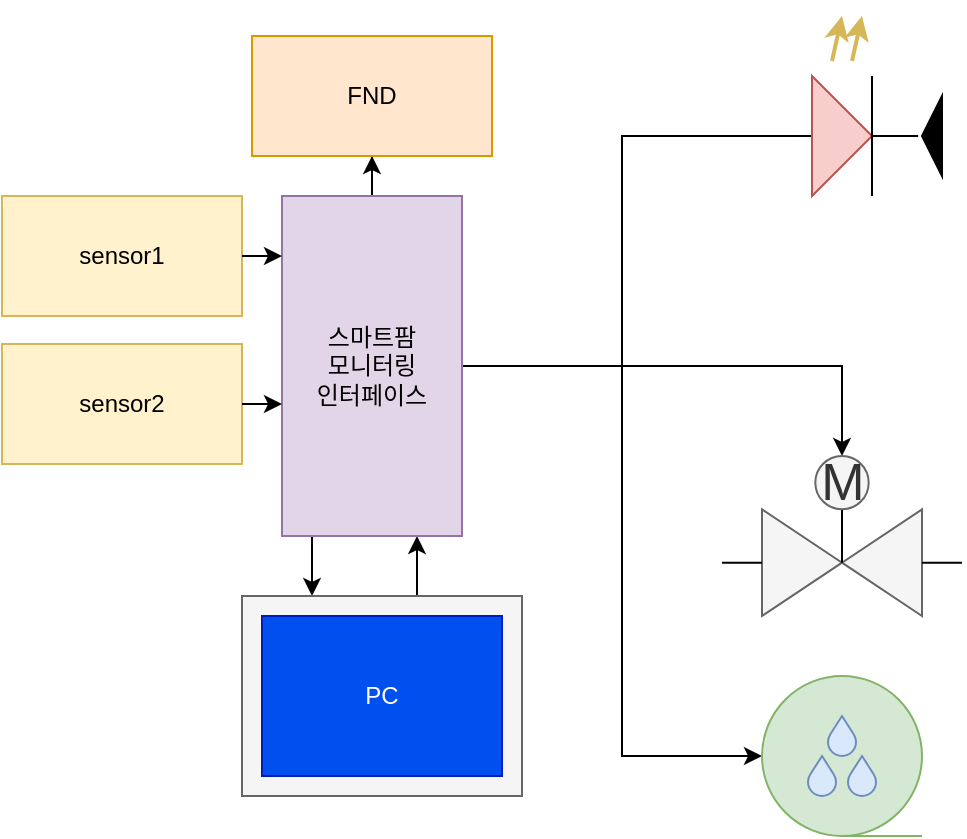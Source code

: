 <mxfile version="26.0.16">
  <diagram name="페이지-1" id="jUn-iXYDyzqbW3ZydT3n">
    <mxGraphModel dx="792" dy="1180" grid="1" gridSize="10" guides="1" tooltips="1" connect="1" arrows="1" fold="1" page="1" pageScale="1" pageWidth="1169" pageHeight="827" math="0" shadow="0">
      <root>
        <mxCell id="0" />
        <mxCell id="1" parent="0" />
        <mxCell id="xADZoPn1s-DA-F3MPZCK-10" style="edgeStyle=orthogonalEdgeStyle;rounded=0;orthogonalLoop=1;jettySize=auto;html=1;entryX=0.5;entryY=0;entryDx=0;entryDy=0;" edge="1" parent="1" source="xADZoPn1s-DA-F3MPZCK-2" target="xADZoPn1s-DA-F3MPZCK-6">
          <mxGeometry relative="1" as="geometry" />
        </mxCell>
        <mxCell id="xADZoPn1s-DA-F3MPZCK-19" style="edgeStyle=orthogonalEdgeStyle;rounded=0;orthogonalLoop=1;jettySize=auto;html=1;entryX=0;entryY=0.5;entryDx=0;entryDy=0;endArrow=none;startFill=0;" edge="1" parent="1" source="xADZoPn1s-DA-F3MPZCK-2" target="xADZoPn1s-DA-F3MPZCK-12">
          <mxGeometry relative="1" as="geometry">
            <Array as="points">
              <mxPoint x="370" y="395" />
              <mxPoint x="370" y="280" />
            </Array>
          </mxGeometry>
        </mxCell>
        <mxCell id="xADZoPn1s-DA-F3MPZCK-28" style="edgeStyle=orthogonalEdgeStyle;rounded=0;orthogonalLoop=1;jettySize=auto;html=1;entryX=0;entryY=0.5;entryDx=0;entryDy=0;" edge="1" parent="1" source="xADZoPn1s-DA-F3MPZCK-2" target="xADZoPn1s-DA-F3MPZCK-26">
          <mxGeometry relative="1" as="geometry">
            <Array as="points">
              <mxPoint x="370" y="395" />
              <mxPoint x="370" y="590" />
            </Array>
          </mxGeometry>
        </mxCell>
        <mxCell id="xADZoPn1s-DA-F3MPZCK-36" style="edgeStyle=orthogonalEdgeStyle;rounded=0;orthogonalLoop=1;jettySize=auto;html=1;exitX=0.25;exitY=1;exitDx=0;exitDy=0;exitPerimeter=0;entryX=0.25;entryY=0;entryDx=0;entryDy=0;" edge="1" parent="1" source="xADZoPn1s-DA-F3MPZCK-2" target="xADZoPn1s-DA-F3MPZCK-34">
          <mxGeometry relative="1" as="geometry" />
        </mxCell>
        <mxCell id="xADZoPn1s-DA-F3MPZCK-37" style="edgeStyle=orthogonalEdgeStyle;rounded=0;orthogonalLoop=1;jettySize=auto;html=1;exitX=0.75;exitY=0;exitDx=0;exitDy=0;entryX=0.75;entryY=1;entryDx=0;entryDy=0;entryPerimeter=0;" edge="1" parent="1" source="xADZoPn1s-DA-F3MPZCK-34" target="xADZoPn1s-DA-F3MPZCK-2">
          <mxGeometry relative="1" as="geometry" />
        </mxCell>
        <mxCell id="xADZoPn1s-DA-F3MPZCK-45" value="" style="edgeStyle=orthogonalEdgeStyle;rounded=0;orthogonalLoop=1;jettySize=auto;html=1;" edge="1" parent="1" source="xADZoPn1s-DA-F3MPZCK-2" target="xADZoPn1s-DA-F3MPZCK-44">
          <mxGeometry relative="1" as="geometry" />
        </mxCell>
        <mxCell id="xADZoPn1s-DA-F3MPZCK-2" value="스마트팜&lt;div&gt;모니터링&lt;/div&gt;&lt;div&gt;인터페이스&lt;/div&gt;" style="rounded=0;whiteSpace=wrap;html=1;fillColor=#e1d5e7;strokeColor=#9673a6;points=[[0,0,0,0,0],[0,0.25,0,0,0],[0,0.5,0,0,0],[0,0.75,0,0,0],[0,1,0,0,0],[0.25,0,0,0,0],[0.25,1,0,0,0],[0.5,0,0,0,0],[0.5,1,0,0,0],[0.75,0,0,0,0],[0.75,1,0,0,0],[1,0,0,0,0],[1,0.25,0,0,0],[1,0.5,0,0,0],[1,0.75,0,0,0],[1,1,0,0,0]];" vertex="1" parent="1">
          <mxGeometry x="200" y="310" width="90" height="170" as="geometry" />
        </mxCell>
        <mxCell id="xADZoPn1s-DA-F3MPZCK-21" style="edgeStyle=orthogonalEdgeStyle;rounded=0;orthogonalLoop=1;jettySize=auto;html=1;endArrow=none;endFill=0;startFill=0;entryX=1.191;entryY=0.501;entryDx=0;entryDy=0;entryPerimeter=0;" edge="1" parent="1" source="xADZoPn1s-DA-F3MPZCK-12" target="xADZoPn1s-DA-F3MPZCK-31">
          <mxGeometry relative="1" as="geometry">
            <mxPoint x="575" y="280" as="targetPoint" />
          </mxGeometry>
        </mxCell>
        <mxCell id="xADZoPn1s-DA-F3MPZCK-27" value="" style="group" vertex="1" connectable="0" parent="1">
          <mxGeometry x="440" y="550" width="80" height="80" as="geometry" />
        </mxCell>
        <mxCell id="xADZoPn1s-DA-F3MPZCK-26" value="" style="shape=tapeData;whiteSpace=wrap;html=1;perimeter=ellipsePerimeter;fillColor=#d5e8d4;strokeColor=#82b366;" vertex="1" parent="xADZoPn1s-DA-F3MPZCK-27">
          <mxGeometry width="80" height="80" as="geometry" />
        </mxCell>
        <mxCell id="xADZoPn1s-DA-F3MPZCK-23" value="" style="verticalLabelPosition=bottom;verticalAlign=top;html=1;shape=mxgraph.basic.drop;fillColor=#dae8fc;strokeColor=#6c8ebf;" vertex="1" parent="xADZoPn1s-DA-F3MPZCK-27">
          <mxGeometry x="23" y="40" width="14" height="20" as="geometry" />
        </mxCell>
        <mxCell id="xADZoPn1s-DA-F3MPZCK-24" value="" style="verticalLabelPosition=bottom;verticalAlign=top;html=1;shape=mxgraph.basic.drop;fillColor=#dae8fc;strokeColor=#6c8ebf;" vertex="1" parent="xADZoPn1s-DA-F3MPZCK-27">
          <mxGeometry x="43" y="40" width="14" height="20" as="geometry" />
        </mxCell>
        <mxCell id="xADZoPn1s-DA-F3MPZCK-25" value="" style="verticalLabelPosition=bottom;verticalAlign=top;html=1;shape=mxgraph.basic.drop;fillColor=#dae8fc;strokeColor=#6c8ebf;" vertex="1" parent="xADZoPn1s-DA-F3MPZCK-27">
          <mxGeometry x="33" y="20" width="14" height="20" as="geometry" />
        </mxCell>
        <mxCell id="xADZoPn1s-DA-F3MPZCK-29" value="" style="group" vertex="1" connectable="0" parent="1">
          <mxGeometry x="420" y="440" width="120" height="80" as="geometry" />
        </mxCell>
        <mxCell id="xADZoPn1s-DA-F3MPZCK-3" value="" style="triangle;whiteSpace=wrap;html=1;fillColor=#f5f5f5;fontColor=#333333;strokeColor=#666666;" vertex="1" parent="xADZoPn1s-DA-F3MPZCK-29">
          <mxGeometry x="20" y="26.667" width="40" height="53.333" as="geometry" />
        </mxCell>
        <mxCell id="xADZoPn1s-DA-F3MPZCK-4" value="" style="triangle;whiteSpace=wrap;html=1;rotation=-180;fillColor=#f5f5f5;fontColor=#333333;strokeColor=#666666;" vertex="1" parent="xADZoPn1s-DA-F3MPZCK-29">
          <mxGeometry x="60" y="26.667" width="40" height="53.333" as="geometry" />
        </mxCell>
        <mxCell id="xADZoPn1s-DA-F3MPZCK-5" value="" style="endArrow=none;html=1;rounded=0;exitX=1;exitY=0.5;exitDx=0;exitDy=0;" edge="1" parent="xADZoPn1s-DA-F3MPZCK-29" source="xADZoPn1s-DA-F3MPZCK-4">
          <mxGeometry width="50" height="50" relative="1" as="geometry">
            <mxPoint x="20" y="73.333" as="sourcePoint" />
            <mxPoint x="60" y="26.667" as="targetPoint" />
          </mxGeometry>
        </mxCell>
        <mxCell id="xADZoPn1s-DA-F3MPZCK-6" value="M" style="ellipse;whiteSpace=wrap;html=1;aspect=fixed;fontSize=26;fillColor=#f5f5f5;fontColor=#333333;strokeColor=#666666;" vertex="1" parent="xADZoPn1s-DA-F3MPZCK-29">
          <mxGeometry x="46.667" width="26.667" height="26.667" as="geometry" />
        </mxCell>
        <mxCell id="xADZoPn1s-DA-F3MPZCK-7" value="" style="endArrow=none;html=1;rounded=0;" edge="1" parent="xADZoPn1s-DA-F3MPZCK-29">
          <mxGeometry width="50" height="50" relative="1" as="geometry">
            <mxPoint y="53.333" as="sourcePoint" />
            <mxPoint x="20" y="53.333" as="targetPoint" />
          </mxGeometry>
        </mxCell>
        <mxCell id="xADZoPn1s-DA-F3MPZCK-9" value="" style="endArrow=none;html=1;rounded=0;" edge="1" parent="xADZoPn1s-DA-F3MPZCK-29">
          <mxGeometry width="50" height="50" relative="1" as="geometry">
            <mxPoint x="100" y="53.333" as="sourcePoint" />
            <mxPoint x="120" y="53.333" as="targetPoint" />
          </mxGeometry>
        </mxCell>
        <mxCell id="xADZoPn1s-DA-F3MPZCK-31" value="" style="triangle;whiteSpace=wrap;html=1;rotation=-180;fillColor=#000000;" vertex="1" parent="1">
          <mxGeometry x="520" y="260" width="10" height="39.99" as="geometry" />
        </mxCell>
        <mxCell id="xADZoPn1s-DA-F3MPZCK-12" value="" style="triangle;whiteSpace=wrap;html=1;fillColor=#f8cecc;strokeColor=#b85450;" vertex="1" parent="1">
          <mxGeometry x="465" y="250" width="30" height="60" as="geometry" />
        </mxCell>
        <mxCell id="xADZoPn1s-DA-F3MPZCK-15" value="" style="endArrow=classic;html=1;rounded=0;strokeWidth=2;fillColor=#fff2cc;strokeColor=#d6b656;" edge="1" parent="1">
          <mxGeometry width="50" height="50" relative="1" as="geometry">
            <mxPoint x="475" y="242.5" as="sourcePoint" />
            <mxPoint x="480" y="220" as="targetPoint" />
          </mxGeometry>
        </mxCell>
        <mxCell id="xADZoPn1s-DA-F3MPZCK-16" value="" style="endArrow=none;html=1;rounded=0;" edge="1" parent="1">
          <mxGeometry width="50" height="50" relative="1" as="geometry">
            <mxPoint x="495" y="310" as="sourcePoint" />
            <mxPoint x="495" y="250" as="targetPoint" />
          </mxGeometry>
        </mxCell>
        <mxCell id="xADZoPn1s-DA-F3MPZCK-18" value="" style="endArrow=classic;html=1;rounded=0;strokeWidth=2;fillColor=#fff2cc;strokeColor=#d6b656;" edge="1" parent="1">
          <mxGeometry width="50" height="50" relative="1" as="geometry">
            <mxPoint x="485" y="242.5" as="sourcePoint" />
            <mxPoint x="490" y="220" as="targetPoint" />
          </mxGeometry>
        </mxCell>
        <mxCell id="xADZoPn1s-DA-F3MPZCK-34" value="" style="rounded=0;whiteSpace=wrap;html=1;fillColor=#f5f5f5;fontColor=#333333;strokeColor=#666666;" vertex="1" parent="1">
          <mxGeometry x="180" y="510" width="140" height="100" as="geometry" />
        </mxCell>
        <mxCell id="xADZoPn1s-DA-F3MPZCK-35" value="PC" style="rounded=0;whiteSpace=wrap;html=1;fillColor=#0050ef;fontColor=#ffffff;strokeColor=#001DBC;" vertex="1" parent="1">
          <mxGeometry x="190" y="520" width="120" height="80" as="geometry" />
        </mxCell>
        <mxCell id="xADZoPn1s-DA-F3MPZCK-38" value="sensor1" style="rounded=0;whiteSpace=wrap;html=1;fillColor=#fff2cc;strokeColor=#d6b656;" vertex="1" parent="1">
          <mxGeometry x="60" y="310" width="120" height="60" as="geometry" />
        </mxCell>
        <mxCell id="xADZoPn1s-DA-F3MPZCK-39" value="sensor2" style="rounded=0;whiteSpace=wrap;html=1;fillColor=#fff2cc;strokeColor=#d6b656;" vertex="1" parent="1">
          <mxGeometry x="60" y="384" width="120" height="60" as="geometry" />
        </mxCell>
        <mxCell id="xADZoPn1s-DA-F3MPZCK-41" style="edgeStyle=orthogonalEdgeStyle;rounded=0;orthogonalLoop=1;jettySize=auto;html=1;entryX=-0.004;entryY=0.176;entryDx=0;entryDy=0;entryPerimeter=0;" edge="1" parent="1" source="xADZoPn1s-DA-F3MPZCK-38" target="xADZoPn1s-DA-F3MPZCK-2">
          <mxGeometry relative="1" as="geometry" />
        </mxCell>
        <mxCell id="xADZoPn1s-DA-F3MPZCK-42" style="edgeStyle=orthogonalEdgeStyle;rounded=0;orthogonalLoop=1;jettySize=auto;html=1;entryX=0.007;entryY=0.61;entryDx=0;entryDy=0;entryPerimeter=0;" edge="1" parent="1" source="xADZoPn1s-DA-F3MPZCK-39" target="xADZoPn1s-DA-F3MPZCK-2">
          <mxGeometry relative="1" as="geometry" />
        </mxCell>
        <mxCell id="xADZoPn1s-DA-F3MPZCK-44" value="FND" style="rounded=0;whiteSpace=wrap;html=1;fillColor=#ffe6cc;strokeColor=#d79b00;" vertex="1" parent="1">
          <mxGeometry x="185" y="230" width="120" height="60" as="geometry" />
        </mxCell>
      </root>
    </mxGraphModel>
  </diagram>
</mxfile>
